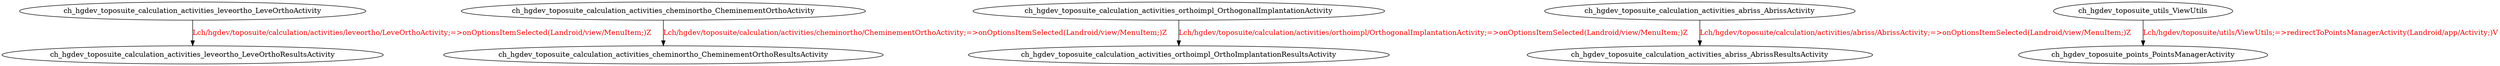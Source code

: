 digraph G {
ch_hgdev_toposuite_calculation_activities_leveortho_LeveOrthoActivity -> ch_hgdev_toposuite_calculation_activities_leveortho_LeveOrthoResultsActivity [label="Lch/hgdev/toposuite/calculation/activities/leveortho/LeveOrthoActivity;=>onOptionsItemSelected(Landroid/view/MenuItem;)Z", fontcolor="red"];
ch_hgdev_toposuite_calculation_activities_cheminortho_CheminementOrthoActivity -> ch_hgdev_toposuite_calculation_activities_cheminortho_CheminementOrthoResultsActivity [label="Lch/hgdev/toposuite/calculation/activities/cheminortho/CheminementOrthoActivity;=>onOptionsItemSelected(Landroid/view/MenuItem;)Z", fontcolor="red"];
ch_hgdev_toposuite_calculation_activities_orthoimpl_OrthogonalImplantationActivity -> ch_hgdev_toposuite_calculation_activities_orthoimpl_OrthoImplantationResultsActivity [label="Lch/hgdev/toposuite/calculation/activities/orthoimpl/OrthogonalImplantationActivity;=>onOptionsItemSelected(Landroid/view/MenuItem;)Z", fontcolor="red"];
ch_hgdev_toposuite_calculation_activities_abriss_AbrissActivity -> ch_hgdev_toposuite_calculation_activities_abriss_AbrissResultsActivity [label="Lch/hgdev/toposuite/calculation/activities/abriss/AbrissActivity;=>onOptionsItemSelected(Landroid/view/MenuItem;)Z", fontcolor="red"];
ch_hgdev_toposuite_utils_ViewUtils -> ch_hgdev_toposuite_points_PointsManagerActivity [label="Lch/hgdev/toposuite/utils/ViewUtils;=>redirectToPointsManagerActivity(Landroid/app/Activity;)V", fontcolor="red"];
}